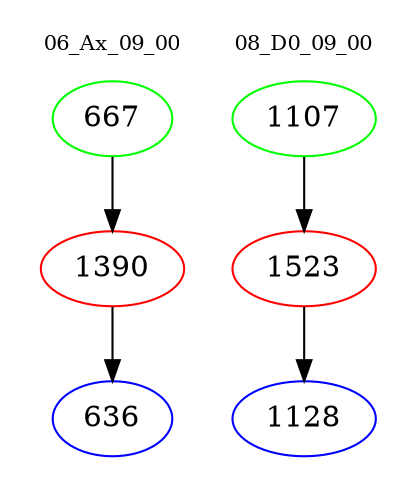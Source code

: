 digraph{
subgraph cluster_0 {
color = white
label = "06_Ax_09_00";
fontsize=10;
T0_667 [label="667", color="green"]
T0_667 -> T0_1390 [color="black"]
T0_1390 [label="1390", color="red"]
T0_1390 -> T0_636 [color="black"]
T0_636 [label="636", color="blue"]
}
subgraph cluster_1 {
color = white
label = "08_D0_09_00";
fontsize=10;
T1_1107 [label="1107", color="green"]
T1_1107 -> T1_1523 [color="black"]
T1_1523 [label="1523", color="red"]
T1_1523 -> T1_1128 [color="black"]
T1_1128 [label="1128", color="blue"]
}
}
